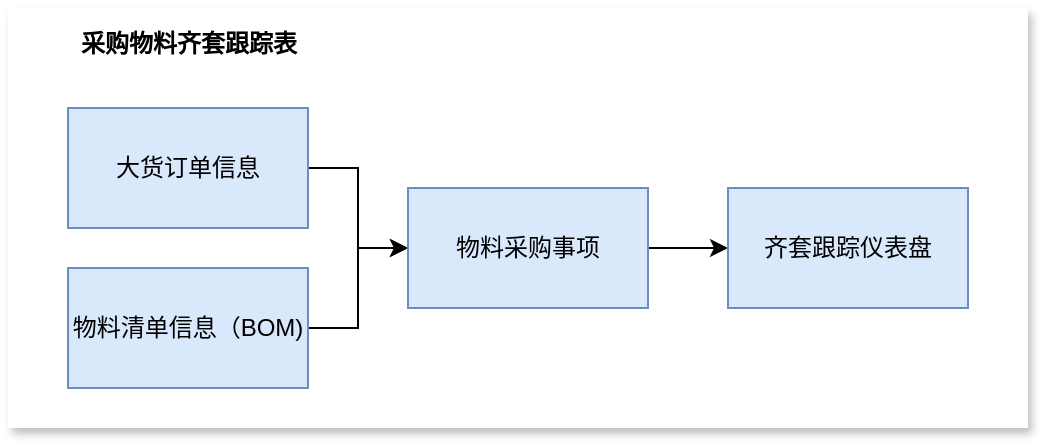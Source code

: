 <mxfile version="24.2.1" type="github">
  <diagram name="Page-1" id="8iBUxMn4LXbfr8T7TTTz">
    <mxGraphModel dx="1608" dy="1606" grid="1" gridSize="10" guides="1" tooltips="1" connect="1" arrows="1" fold="1" page="1" pageScale="1" pageWidth="827" pageHeight="1169" math="0" shadow="0">
      <root>
        <mxCell id="0" />
        <mxCell id="1" parent="0" />
        <mxCell id="a-yYZZEBPSqlxOCxGpY_-8" value="" style="rounded=0;whiteSpace=wrap;html=1;shadow=1;strokeColor=none;" vertex="1" parent="1">
          <mxGeometry width="510" height="210" as="geometry" />
        </mxCell>
        <mxCell id="a-yYZZEBPSqlxOCxGpY_-9" value="" style="edgeStyle=orthogonalEdgeStyle;rounded=0;orthogonalLoop=1;jettySize=auto;html=1;" edge="1" parent="1" source="a-yYZZEBPSqlxOCxGpY_-10" target="a-yYZZEBPSqlxOCxGpY_-14">
          <mxGeometry relative="1" as="geometry" />
        </mxCell>
        <mxCell id="a-yYZZEBPSqlxOCxGpY_-10" value="大货订单信息" style="rounded=0;whiteSpace=wrap;html=1;fillColor=#dae8fc;strokeColor=#6c8ebf;" vertex="1" parent="1">
          <mxGeometry x="30" y="50" width="120" height="60" as="geometry" />
        </mxCell>
        <mxCell id="a-yYZZEBPSqlxOCxGpY_-11" value="" style="edgeStyle=orthogonalEdgeStyle;rounded=0;orthogonalLoop=1;jettySize=auto;html=1;" edge="1" parent="1" source="a-yYZZEBPSqlxOCxGpY_-12" target="a-yYZZEBPSqlxOCxGpY_-14">
          <mxGeometry relative="1" as="geometry" />
        </mxCell>
        <mxCell id="a-yYZZEBPSqlxOCxGpY_-12" value="物料清单信息（BOM)" style="rounded=0;whiteSpace=wrap;html=1;fillColor=#dae8fc;strokeColor=#6c8ebf;" vertex="1" parent="1">
          <mxGeometry x="30" y="130" width="120" height="60" as="geometry" />
        </mxCell>
        <mxCell id="a-yYZZEBPSqlxOCxGpY_-13" value="" style="edgeStyle=orthogonalEdgeStyle;rounded=0;orthogonalLoop=1;jettySize=auto;html=1;" edge="1" parent="1" source="a-yYZZEBPSqlxOCxGpY_-14" target="a-yYZZEBPSqlxOCxGpY_-15">
          <mxGeometry relative="1" as="geometry" />
        </mxCell>
        <mxCell id="a-yYZZEBPSqlxOCxGpY_-14" value="物料采购事项" style="rounded=0;whiteSpace=wrap;html=1;fillColor=#dae8fc;strokeColor=#6c8ebf;" vertex="1" parent="1">
          <mxGeometry x="200" y="90" width="120" height="60" as="geometry" />
        </mxCell>
        <mxCell id="a-yYZZEBPSqlxOCxGpY_-15" value="齐套跟踪仪表盘" style="rounded=0;whiteSpace=wrap;html=1;fillColor=#dae8fc;strokeColor=#6c8ebf;" vertex="1" parent="1">
          <mxGeometry x="360" y="90" width="120" height="60" as="geometry" />
        </mxCell>
        <mxCell id="a-yYZZEBPSqlxOCxGpY_-16" value="采购物料齐套跟踪表" style="text;html=1;align=center;verticalAlign=middle;resizable=0;points=[];autosize=1;strokeColor=none;fillColor=none;fontStyle=1" vertex="1" parent="1">
          <mxGeometry x="25" y="3" width="130" height="30" as="geometry" />
        </mxCell>
      </root>
    </mxGraphModel>
  </diagram>
</mxfile>
